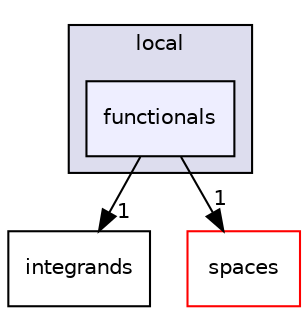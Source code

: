 digraph "functionals" {
  compound=true
  node [ fontsize="10", fontname="Helvetica"];
  edge [ labelfontsize="10", labelfontname="Helvetica"];
  subgraph clusterdir_e5964b6fd5a6d82d96e1215fe4a1a66d {
    graph [ bgcolor="#ddddee", pencolor="black", label="local" fontname="Helvetica", fontsize="10", URL="dir_e5964b6fd5a6d82d96e1215fe4a1a66d.html"]
  dir_262cee5b2b3b116ee4f96d945dc86388 [shape=box, label="functionals", style="filled", fillcolor="#eeeeff", pencolor="black", URL="dir_262cee5b2b3b116ee4f96d945dc86388.html"];
  }
  dir_13333c67dd5bfe26178e02e0e92e587e [shape=box label="integrands" URL="dir_13333c67dd5bfe26178e02e0e92e587e.html"];
  dir_43d0cc378a1b7044a9ebea179385123e [shape=box label="spaces" fillcolor="white" style="filled" color="red" URL="dir_43d0cc378a1b7044a9ebea179385123e.html"];
  dir_262cee5b2b3b116ee4f96d945dc86388->dir_13333c67dd5bfe26178e02e0e92e587e [headlabel="1", labeldistance=1.5 headhref="dir_000035_000031.html"];
  dir_262cee5b2b3b116ee4f96d945dc86388->dir_43d0cc378a1b7044a9ebea179385123e [headlabel="1", labeldistance=1.5 headhref="dir_000035_000008.html"];
}
